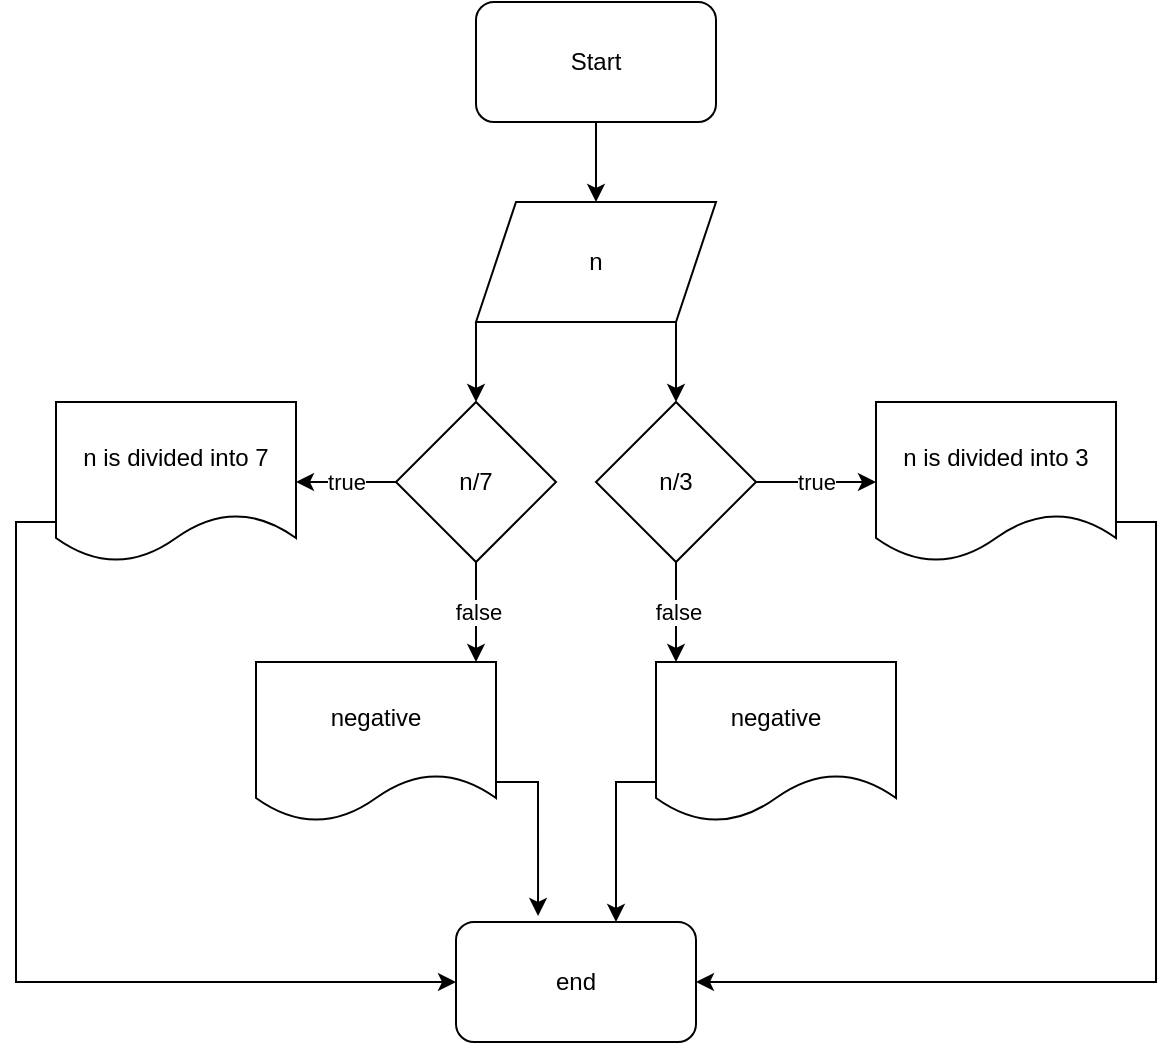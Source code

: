 <mxfile version="17.4.0" type="github">
  <diagram id="ZhtLa5v2Hl37Rx72YJm9" name="Page-1">
    <mxGraphModel dx="868" dy="450" grid="1" gridSize="10" guides="1" tooltips="1" connect="1" arrows="1" fold="1" page="1" pageScale="1" pageWidth="827" pageHeight="1169" math="0" shadow="0">
      <root>
        <mxCell id="0" />
        <mxCell id="1" parent="0" />
        <mxCell id="5VHxIZjiseQEzbymcEZO-3" style="edgeStyle=orthogonalEdgeStyle;rounded=0;orthogonalLoop=1;jettySize=auto;html=1;exitX=0.5;exitY=1;exitDx=0;exitDy=0;entryX=0.5;entryY=0;entryDx=0;entryDy=0;" edge="1" parent="1" source="5VHxIZjiseQEzbymcEZO-1" target="5VHxIZjiseQEzbymcEZO-2">
          <mxGeometry relative="1" as="geometry" />
        </mxCell>
        <mxCell id="5VHxIZjiseQEzbymcEZO-1" value="Start" style="rounded=1;whiteSpace=wrap;html=1;" vertex="1" parent="1">
          <mxGeometry x="360" y="40" width="120" height="60" as="geometry" />
        </mxCell>
        <mxCell id="5VHxIZjiseQEzbymcEZO-5" style="edgeStyle=orthogonalEdgeStyle;rounded=0;orthogonalLoop=1;jettySize=auto;html=1;exitX=0.5;exitY=1;exitDx=0;exitDy=0;" edge="1" parent="1" source="5VHxIZjiseQEzbymcEZO-2" target="5VHxIZjiseQEzbymcEZO-4">
          <mxGeometry relative="1" as="geometry">
            <Array as="points">
              <mxPoint x="460" y="200" />
            </Array>
          </mxGeometry>
        </mxCell>
        <mxCell id="5VHxIZjiseQEzbymcEZO-10" style="edgeStyle=orthogonalEdgeStyle;rounded=0;orthogonalLoop=1;jettySize=auto;html=1;exitX=0;exitY=1;exitDx=0;exitDy=0;entryX=0.5;entryY=0;entryDx=0;entryDy=0;" edge="1" parent="1" source="5VHxIZjiseQEzbymcEZO-2" target="5VHxIZjiseQEzbymcEZO-6">
          <mxGeometry relative="1" as="geometry" />
        </mxCell>
        <mxCell id="5VHxIZjiseQEzbymcEZO-2" value="n" style="shape=parallelogram;perimeter=parallelogramPerimeter;whiteSpace=wrap;html=1;fixedSize=1;" vertex="1" parent="1">
          <mxGeometry x="360" y="140" width="120" height="60" as="geometry" />
        </mxCell>
        <mxCell id="5VHxIZjiseQEzbymcEZO-9" value="true" style="edgeStyle=orthogonalEdgeStyle;rounded=0;orthogonalLoop=1;jettySize=auto;html=1;exitX=1;exitY=0.5;exitDx=0;exitDy=0;" edge="1" parent="1" source="5VHxIZjiseQEzbymcEZO-4" target="5VHxIZjiseQEzbymcEZO-8">
          <mxGeometry relative="1" as="geometry" />
        </mxCell>
        <mxCell id="5VHxIZjiseQEzbymcEZO-15" value="false" style="edgeStyle=orthogonalEdgeStyle;rounded=0;orthogonalLoop=1;jettySize=auto;html=1;exitX=0.5;exitY=1;exitDx=0;exitDy=0;" edge="1" parent="1" source="5VHxIZjiseQEzbymcEZO-4">
          <mxGeometry relative="1" as="geometry">
            <mxPoint x="460" y="370" as="targetPoint" />
          </mxGeometry>
        </mxCell>
        <mxCell id="5VHxIZjiseQEzbymcEZO-4" value="n/3" style="rhombus;whiteSpace=wrap;html=1;" vertex="1" parent="1">
          <mxGeometry x="420" y="240" width="80" height="80" as="geometry" />
        </mxCell>
        <mxCell id="5VHxIZjiseQEzbymcEZO-13" value="true" style="edgeStyle=orthogonalEdgeStyle;rounded=0;orthogonalLoop=1;jettySize=auto;html=1;exitX=0;exitY=0.5;exitDx=0;exitDy=0;entryX=1;entryY=0.5;entryDx=0;entryDy=0;" edge="1" parent="1" source="5VHxIZjiseQEzbymcEZO-6" target="5VHxIZjiseQEzbymcEZO-12">
          <mxGeometry relative="1" as="geometry" />
        </mxCell>
        <mxCell id="5VHxIZjiseQEzbymcEZO-14" value="false" style="edgeStyle=orthogonalEdgeStyle;rounded=0;orthogonalLoop=1;jettySize=auto;html=1;exitX=0.5;exitY=1;exitDx=0;exitDy=0;" edge="1" parent="1" source="5VHxIZjiseQEzbymcEZO-6">
          <mxGeometry relative="1" as="geometry">
            <mxPoint x="360" y="370" as="targetPoint" />
          </mxGeometry>
        </mxCell>
        <mxCell id="5VHxIZjiseQEzbymcEZO-6" value="n/7" style="rhombus;whiteSpace=wrap;html=1;" vertex="1" parent="1">
          <mxGeometry x="320" y="240" width="80" height="80" as="geometry" />
        </mxCell>
        <mxCell id="5VHxIZjiseQEzbymcEZO-23" style="edgeStyle=orthogonalEdgeStyle;rounded=0;orthogonalLoop=1;jettySize=auto;html=1;exitX=1;exitY=0.75;exitDx=0;exitDy=0;entryX=1;entryY=0.5;entryDx=0;entryDy=0;" edge="1" parent="1" source="5VHxIZjiseQEzbymcEZO-8" target="5VHxIZjiseQEzbymcEZO-18">
          <mxGeometry relative="1" as="geometry" />
        </mxCell>
        <mxCell id="5VHxIZjiseQEzbymcEZO-8" value="n is divided into 3" style="shape=document;whiteSpace=wrap;html=1;boundedLbl=1;" vertex="1" parent="1">
          <mxGeometry x="560" y="240" width="120" height="80" as="geometry" />
        </mxCell>
        <mxCell id="5VHxIZjiseQEzbymcEZO-19" style="edgeStyle=orthogonalEdgeStyle;rounded=0;orthogonalLoop=1;jettySize=auto;html=1;exitX=0;exitY=0.75;exitDx=0;exitDy=0;entryX=0;entryY=0.5;entryDx=0;entryDy=0;" edge="1" parent="1" source="5VHxIZjiseQEzbymcEZO-12" target="5VHxIZjiseQEzbymcEZO-18">
          <mxGeometry relative="1" as="geometry" />
        </mxCell>
        <mxCell id="5VHxIZjiseQEzbymcEZO-12" value="n is divided into 7" style="shape=document;whiteSpace=wrap;html=1;boundedLbl=1;" vertex="1" parent="1">
          <mxGeometry x="150" y="240" width="120" height="80" as="geometry" />
        </mxCell>
        <mxCell id="5VHxIZjiseQEzbymcEZO-25" style="edgeStyle=orthogonalEdgeStyle;rounded=0;orthogonalLoop=1;jettySize=auto;html=1;exitX=1;exitY=0.75;exitDx=0;exitDy=0;entryX=0.342;entryY=-0.05;entryDx=0;entryDy=0;entryPerimeter=0;" edge="1" parent="1" source="5VHxIZjiseQEzbymcEZO-16" target="5VHxIZjiseQEzbymcEZO-18">
          <mxGeometry relative="1" as="geometry" />
        </mxCell>
        <mxCell id="5VHxIZjiseQEzbymcEZO-16" value="negative" style="shape=document;whiteSpace=wrap;html=1;boundedLbl=1;" vertex="1" parent="1">
          <mxGeometry x="250" y="370" width="120" height="80" as="geometry" />
        </mxCell>
        <mxCell id="5VHxIZjiseQEzbymcEZO-22" style="edgeStyle=orthogonalEdgeStyle;rounded=0;orthogonalLoop=1;jettySize=auto;html=1;exitX=0;exitY=0.75;exitDx=0;exitDy=0;" edge="1" parent="1" source="5VHxIZjiseQEzbymcEZO-17" target="5VHxIZjiseQEzbymcEZO-18">
          <mxGeometry relative="1" as="geometry">
            <Array as="points">
              <mxPoint x="430" y="430" />
            </Array>
          </mxGeometry>
        </mxCell>
        <mxCell id="5VHxIZjiseQEzbymcEZO-17" value="negative" style="shape=document;whiteSpace=wrap;html=1;boundedLbl=1;" vertex="1" parent="1">
          <mxGeometry x="450" y="370" width="120" height="80" as="geometry" />
        </mxCell>
        <mxCell id="5VHxIZjiseQEzbymcEZO-18" value="end" style="rounded=1;whiteSpace=wrap;html=1;" vertex="1" parent="1">
          <mxGeometry x="350" y="500" width="120" height="60" as="geometry" />
        </mxCell>
      </root>
    </mxGraphModel>
  </diagram>
</mxfile>
